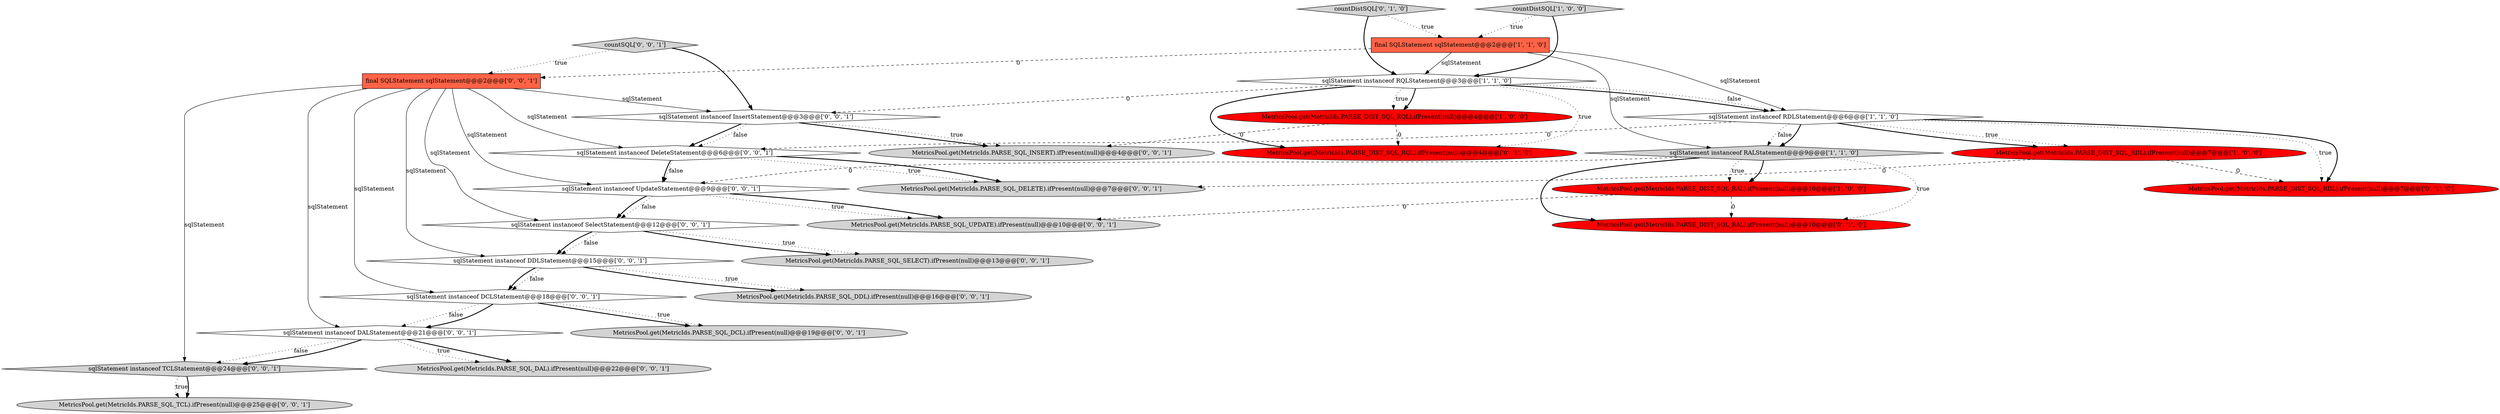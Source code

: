 digraph {
4 [style = filled, label = "sqlStatement instanceof RDLStatement@@@6@@@['1', '1', '0']", fillcolor = white, shape = diamond image = "AAA0AAABBB1BBB"];
10 [style = filled, label = "MetricsPool.get(MetricIds.PARSE_DIST_SQL_RAL).ifPresent(null)@@@10@@@['0', '1', '0']", fillcolor = red, shape = ellipse image = "AAA1AAABBB2BBB"];
18 [style = filled, label = "MetricsPool.get(MetricIds.PARSE_SQL_DELETE).ifPresent(null)@@@7@@@['0', '0', '1']", fillcolor = lightgray, shape = ellipse image = "AAA0AAABBB3BBB"];
20 [style = filled, label = "sqlStatement instanceof InsertStatement@@@3@@@['0', '0', '1']", fillcolor = white, shape = diamond image = "AAA0AAABBB3BBB"];
6 [style = filled, label = "MetricsPool.get(MetricIds.PARSE_DIST_SQL_RQL).ifPresent(null)@@@4@@@['1', '0', '0']", fillcolor = red, shape = ellipse image = "AAA1AAABBB1BBB"];
8 [style = filled, label = "MetricsPool.get(MetricIds.PARSE_DIST_SQL_RDL).ifPresent(null)@@@7@@@['0', '1', '0']", fillcolor = red, shape = ellipse image = "AAA1AAABBB2BBB"];
23 [style = filled, label = "MetricsPool.get(MetricIds.PARSE_SQL_DDL).ifPresent(null)@@@16@@@['0', '0', '1']", fillcolor = lightgray, shape = ellipse image = "AAA0AAABBB3BBB"];
12 [style = filled, label = "sqlStatement instanceof SelectStatement@@@12@@@['0', '0', '1']", fillcolor = white, shape = diamond image = "AAA0AAABBB3BBB"];
9 [style = filled, label = "countDistSQL['0', '1', '0']", fillcolor = lightgray, shape = diamond image = "AAA0AAABBB2BBB"];
27 [style = filled, label = "final SQLStatement sqlStatement@@@2@@@['0', '0', '1']", fillcolor = tomato, shape = box image = "AAA0AAABBB3BBB"];
1 [style = filled, label = "MetricsPool.get(MetricIds.PARSE_DIST_SQL_RAL).ifPresent(null)@@@10@@@['1', '0', '0']", fillcolor = red, shape = ellipse image = "AAA1AAABBB1BBB"];
17 [style = filled, label = "sqlStatement instanceof DeleteStatement@@@6@@@['0', '0', '1']", fillcolor = white, shape = diamond image = "AAA0AAABBB3BBB"];
19 [style = filled, label = "sqlStatement instanceof DCLStatement@@@18@@@['0', '0', '1']", fillcolor = white, shape = diamond image = "AAA0AAABBB3BBB"];
21 [style = filled, label = "sqlStatement instanceof UpdateStatement@@@9@@@['0', '0', '1']", fillcolor = white, shape = diamond image = "AAA0AAABBB3BBB"];
16 [style = filled, label = "countSQL['0', '0', '1']", fillcolor = lightgray, shape = diamond image = "AAA0AAABBB3BBB"];
24 [style = filled, label = "sqlStatement instanceof TCLStatement@@@24@@@['0', '0', '1']", fillcolor = lightgray, shape = diamond image = "AAA0AAABBB3BBB"];
25 [style = filled, label = "MetricsPool.get(MetricIds.PARSE_SQL_TCL).ifPresent(null)@@@25@@@['0', '0', '1']", fillcolor = lightgray, shape = ellipse image = "AAA0AAABBB3BBB"];
28 [style = filled, label = "MetricsPool.get(MetricIds.PARSE_SQL_INSERT).ifPresent(null)@@@4@@@['0', '0', '1']", fillcolor = lightgray, shape = ellipse image = "AAA0AAABBB3BBB"];
14 [style = filled, label = "MetricsPool.get(MetricIds.PARSE_SQL_SELECT).ifPresent(null)@@@13@@@['0', '0', '1']", fillcolor = lightgray, shape = ellipse image = "AAA0AAABBB3BBB"];
13 [style = filled, label = "MetricsPool.get(MetricIds.PARSE_SQL_UPDATE).ifPresent(null)@@@10@@@['0', '0', '1']", fillcolor = lightgray, shape = ellipse image = "AAA0AAABBB3BBB"];
7 [style = filled, label = "sqlStatement instanceof RALStatement@@@9@@@['1', '1', '0']", fillcolor = lightgray, shape = diamond image = "AAA0AAABBB1BBB"];
11 [style = filled, label = "MetricsPool.get(MetricIds.PARSE_DIST_SQL_RQL).ifPresent(null)@@@4@@@['0', '1', '0']", fillcolor = red, shape = ellipse image = "AAA1AAABBB2BBB"];
15 [style = filled, label = "MetricsPool.get(MetricIds.PARSE_SQL_DAL).ifPresent(null)@@@22@@@['0', '0', '1']", fillcolor = lightgray, shape = ellipse image = "AAA0AAABBB3BBB"];
22 [style = filled, label = "sqlStatement instanceof DDLStatement@@@15@@@['0', '0', '1']", fillcolor = white, shape = diamond image = "AAA0AAABBB3BBB"];
29 [style = filled, label = "MetricsPool.get(MetricIds.PARSE_SQL_DCL).ifPresent(null)@@@19@@@['0', '0', '1']", fillcolor = lightgray, shape = ellipse image = "AAA0AAABBB3BBB"];
26 [style = filled, label = "sqlStatement instanceof DALStatement@@@21@@@['0', '0', '1']", fillcolor = white, shape = diamond image = "AAA0AAABBB3BBB"];
5 [style = filled, label = "final SQLStatement sqlStatement@@@2@@@['1', '1', '0']", fillcolor = tomato, shape = box image = "AAA0AAABBB1BBB"];
0 [style = filled, label = "MetricsPool.get(MetricIds.PARSE_DIST_SQL_RDL).ifPresent(null)@@@7@@@['1', '0', '0']", fillcolor = red, shape = ellipse image = "AAA1AAABBB1BBB"];
3 [style = filled, label = "countDistSQL['1', '0', '0']", fillcolor = lightgray, shape = diamond image = "AAA0AAABBB1BBB"];
2 [style = filled, label = "sqlStatement instanceof RQLStatement@@@3@@@['1', '1', '0']", fillcolor = white, shape = diamond image = "AAA0AAABBB1BBB"];
22->19 [style = dotted, label="false"];
20->17 [style = bold, label=""];
7->1 [style = bold, label=""];
27->12 [style = solid, label="sqlStatement"];
7->10 [style = dotted, label="true"];
2->20 [style = dashed, label="0"];
22->23 [style = dotted, label="true"];
4->7 [style = dotted, label="false"];
17->18 [style = dotted, label="true"];
19->26 [style = dotted, label="false"];
24->25 [style = dotted, label="true"];
7->10 [style = bold, label=""];
9->2 [style = bold, label=""];
2->6 [style = bold, label=""];
22->19 [style = bold, label=""];
19->29 [style = bold, label=""];
4->17 [style = dashed, label="0"];
7->21 [style = dashed, label="0"];
4->0 [style = dotted, label="true"];
5->4 [style = solid, label="sqlStatement"];
20->28 [style = bold, label=""];
6->11 [style = dashed, label="0"];
4->8 [style = dotted, label="true"];
20->17 [style = dotted, label="false"];
26->24 [style = dotted, label="false"];
1->10 [style = dashed, label="0"];
27->22 [style = solid, label="sqlStatement"];
27->26 [style = solid, label="sqlStatement"];
27->20 [style = solid, label="sqlStatement"];
26->24 [style = bold, label=""];
2->4 [style = bold, label=""];
22->23 [style = bold, label=""];
4->7 [style = bold, label=""];
4->0 [style = bold, label=""];
27->21 [style = solid, label="sqlStatement"];
2->11 [style = dotted, label="true"];
5->2 [style = solid, label="sqlStatement"];
5->7 [style = solid, label="sqlStatement"];
21->12 [style = bold, label=""];
1->13 [style = dashed, label="0"];
12->14 [style = dotted, label="true"];
6->28 [style = dashed, label="0"];
5->27 [style = dashed, label="0"];
3->5 [style = dotted, label="true"];
19->29 [style = dotted, label="true"];
3->2 [style = bold, label=""];
17->21 [style = dotted, label="false"];
20->28 [style = dotted, label="true"];
2->6 [style = dotted, label="true"];
12->22 [style = dotted, label="false"];
19->26 [style = bold, label=""];
27->24 [style = solid, label="sqlStatement"];
24->25 [style = bold, label=""];
26->15 [style = bold, label=""];
12->14 [style = bold, label=""];
26->15 [style = dotted, label="true"];
0->18 [style = dashed, label="0"];
4->8 [style = bold, label=""];
0->8 [style = dashed, label="0"];
21->13 [style = dotted, label="true"];
27->19 [style = solid, label="sqlStatement"];
2->4 [style = dotted, label="false"];
21->12 [style = dotted, label="false"];
16->27 [style = dotted, label="true"];
27->17 [style = solid, label="sqlStatement"];
7->1 [style = dotted, label="true"];
16->20 [style = bold, label=""];
17->21 [style = bold, label=""];
2->11 [style = bold, label=""];
12->22 [style = bold, label=""];
17->18 [style = bold, label=""];
21->13 [style = bold, label=""];
9->5 [style = dotted, label="true"];
}
